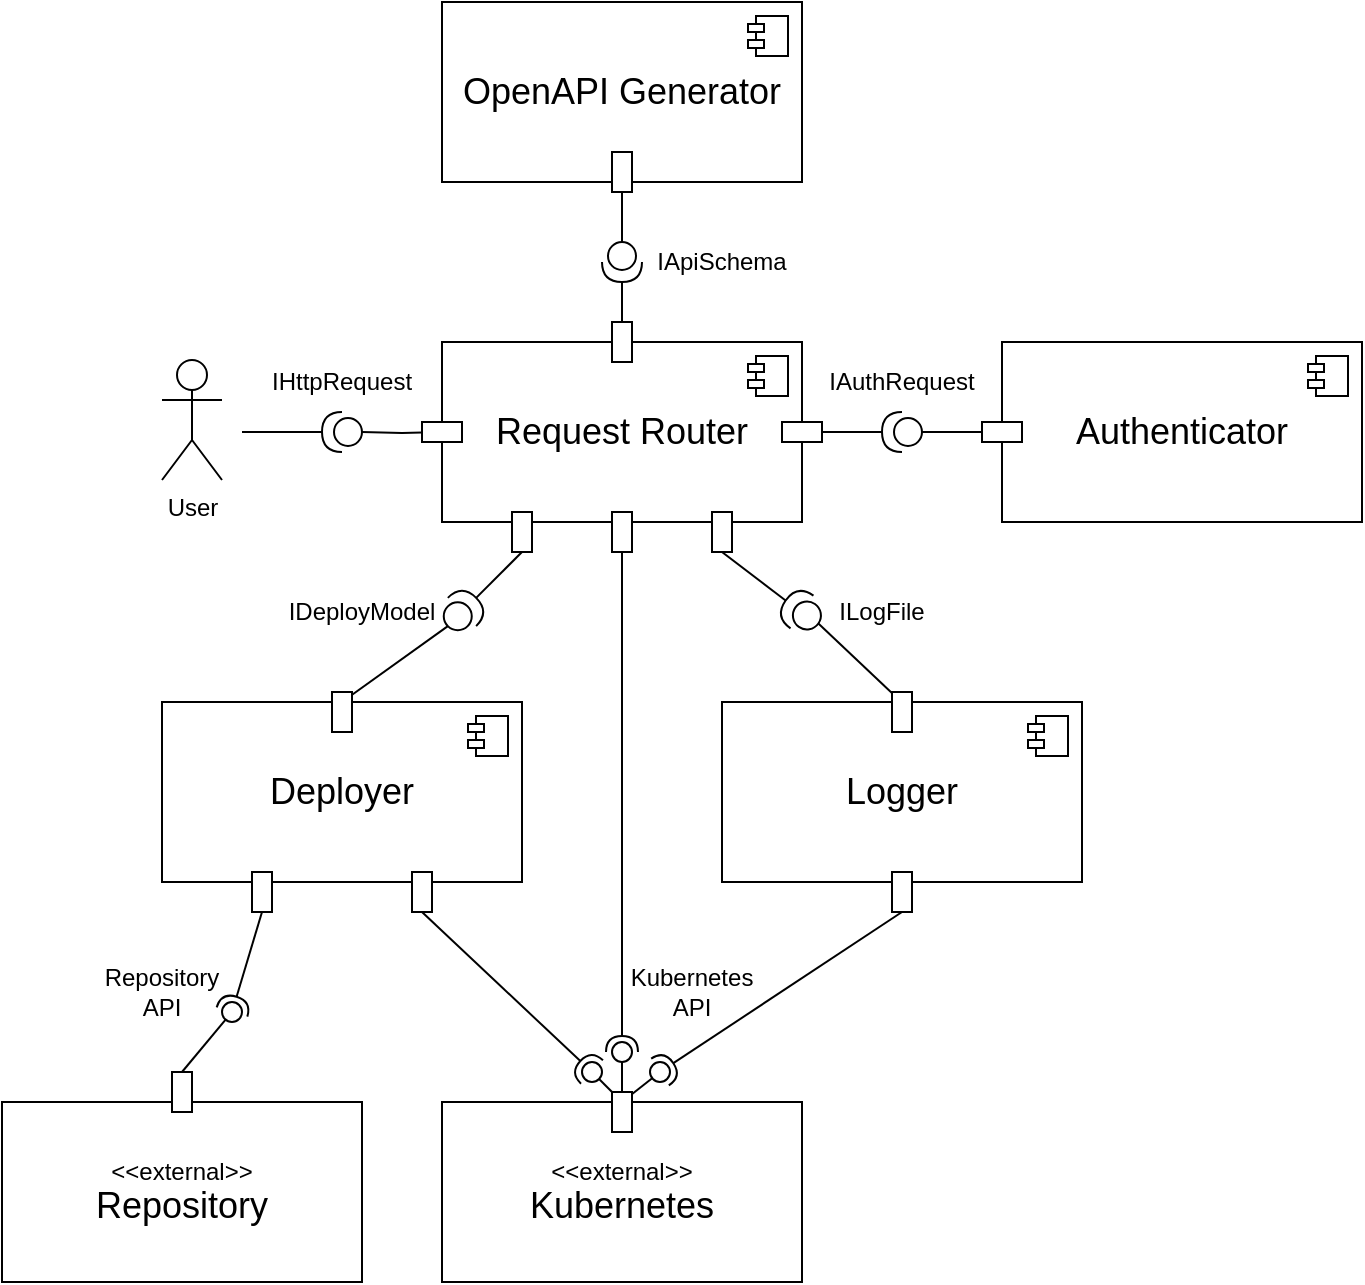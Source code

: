 <mxfile version="25.0.3">
  <diagram name="Page-1" id="b5b7bab2-c9e2-2cf4-8b2a-24fd1a2a6d21">
    <mxGraphModel dx="683" dy="1540" grid="1" gridSize="10" guides="1" tooltips="1" connect="1" arrows="1" fold="1" page="1" pageScale="1" pageWidth="827" pageHeight="1169" background="none" math="0" shadow="0">
      <root>
        <mxCell id="0" />
        <mxCell id="1" parent="0" />
        <mxCell id="kxm7W-5DDzrMB-vv7P8E-14" value="User" style="shape=umlActor;verticalLabelPosition=bottom;verticalAlign=top;html=1;" parent="1" vertex="1">
          <mxGeometry x="160" y="169" width="30" height="60" as="geometry" />
        </mxCell>
        <mxCell id="6u3klOcjnk4Zt1oIX5Ex-1" value="&lt;font style=&quot;font-size: 18px;&quot;&gt;Request Router&lt;/font&gt;" style="html=1;dropTarget=0;whiteSpace=wrap;" parent="1" vertex="1">
          <mxGeometry x="300" y="160" width="180" height="90" as="geometry" />
        </mxCell>
        <mxCell id="6u3klOcjnk4Zt1oIX5Ex-2" value="" style="shape=module;jettyWidth=8;jettyHeight=4;" parent="6u3klOcjnk4Zt1oIX5Ex-1" vertex="1">
          <mxGeometry x="1" width="20" height="20" relative="1" as="geometry">
            <mxPoint x="-27" y="7" as="offset" />
          </mxGeometry>
        </mxCell>
        <mxCell id="6u3klOcjnk4Zt1oIX5Ex-6" value="&lt;font style=&quot;font-size: 18px;&quot;&gt;Authenticator&lt;/font&gt;" style="html=1;dropTarget=0;whiteSpace=wrap;" parent="1" vertex="1">
          <mxGeometry x="580" y="160" width="180" height="90" as="geometry" />
        </mxCell>
        <mxCell id="6u3klOcjnk4Zt1oIX5Ex-7" value="" style="shape=module;jettyWidth=8;jettyHeight=4;" parent="6u3klOcjnk4Zt1oIX5Ex-6" vertex="1">
          <mxGeometry x="1" width="20" height="20" relative="1" as="geometry">
            <mxPoint x="-27" y="7" as="offset" />
          </mxGeometry>
        </mxCell>
        <mxCell id="6u3klOcjnk4Zt1oIX5Ex-8" value="&lt;font style=&quot;font-size: 18px;&quot;&gt;Deployer&lt;/font&gt;" style="html=1;dropTarget=0;whiteSpace=wrap;" parent="1" vertex="1">
          <mxGeometry x="160" y="340" width="180" height="90" as="geometry" />
        </mxCell>
        <mxCell id="6u3klOcjnk4Zt1oIX5Ex-9" value="" style="shape=module;jettyWidth=8;jettyHeight=4;" parent="6u3klOcjnk4Zt1oIX5Ex-8" vertex="1">
          <mxGeometry x="1" width="20" height="20" relative="1" as="geometry">
            <mxPoint x="-27" y="7" as="offset" />
          </mxGeometry>
        </mxCell>
        <mxCell id="6u3klOcjnk4Zt1oIX5Ex-10" value="&lt;font style=&quot;font-size: 18px;&quot;&gt;Logger&lt;/font&gt;" style="html=1;dropTarget=0;whiteSpace=wrap;" parent="1" vertex="1">
          <mxGeometry x="440" y="340" width="180" height="90" as="geometry" />
        </mxCell>
        <mxCell id="6u3klOcjnk4Zt1oIX5Ex-11" value="" style="shape=module;jettyWidth=8;jettyHeight=4;" parent="6u3klOcjnk4Zt1oIX5Ex-10" vertex="1">
          <mxGeometry x="1" width="20" height="20" relative="1" as="geometry">
            <mxPoint x="-27" y="7" as="offset" />
          </mxGeometry>
        </mxCell>
        <mxCell id="6u3klOcjnk4Zt1oIX5Ex-13" value="&lt;font style=&quot;font-size: 18px;&quot;&gt;OpenAPI Generator&lt;/font&gt;" style="html=1;dropTarget=0;whiteSpace=wrap;" parent="1" vertex="1">
          <mxGeometry x="300" y="-10" width="180" height="90" as="geometry" />
        </mxCell>
        <mxCell id="6u3klOcjnk4Zt1oIX5Ex-14" value="" style="shape=module;jettyWidth=8;jettyHeight=4;" parent="6u3klOcjnk4Zt1oIX5Ex-13" vertex="1">
          <mxGeometry x="1" width="20" height="20" relative="1" as="geometry">
            <mxPoint x="-27" y="7" as="offset" />
          </mxGeometry>
        </mxCell>
        <mxCell id="6u3klOcjnk4Zt1oIX5Ex-16" style="edgeStyle=orthogonalEdgeStyle;rounded=0;orthogonalLoop=1;jettySize=auto;html=1;exitX=1;exitY=0.5;exitDx=0;exitDy=0;exitPerimeter=0;entryX=1;entryY=0.5;entryDx=0;entryDy=0;endArrow=none;endFill=0;" parent="1" target="6u3klOcjnk4Zt1oIX5Ex-1" edge="1">
          <mxGeometry relative="1" as="geometry">
            <mxPoint x="490" y="205.0" as="sourcePoint" />
          </mxGeometry>
        </mxCell>
        <mxCell id="6u3klOcjnk4Zt1oIX5Ex-15" value="" style="shape=providedRequiredInterface;html=1;verticalLabelPosition=bottom;sketch=0;rotation=-180;" parent="1" vertex="1">
          <mxGeometry x="520" y="195" width="20" height="20" as="geometry" />
        </mxCell>
        <mxCell id="6u3klOcjnk4Zt1oIX5Ex-17" style="edgeStyle=orthogonalEdgeStyle;rounded=0;orthogonalLoop=1;jettySize=auto;html=1;exitX=0;exitY=0.5;exitDx=0;exitDy=0;entryX=0;entryY=0.5;entryDx=0;entryDy=0;entryPerimeter=0;endArrow=none;endFill=0;" parent="1" source="6u3klOcjnk4Zt1oIX5Ex-6" target="6u3klOcjnk4Zt1oIX5Ex-15" edge="1">
          <mxGeometry relative="1" as="geometry" />
        </mxCell>
        <mxCell id="6u3klOcjnk4Zt1oIX5Ex-19" value="&lt;span style=&quot;font-family: Arial; font-variant-numeric: normal; font-variant-east-asian: normal; font-variant-alternates: normal; font-variant-position: normal;&quot;&gt;&lt;font style=&quot;font-size: 12px;&quot;&gt;IAuthRequest&lt;/font&gt;&lt;/span&gt;" style="text;html=1;align=center;verticalAlign=middle;whiteSpace=wrap;rounded=0;" parent="1" vertex="1">
          <mxGeometry x="500" y="165" width="60" height="30" as="geometry" />
        </mxCell>
        <mxCell id="6u3klOcjnk4Zt1oIX5Ex-20" style="edgeStyle=orthogonalEdgeStyle;rounded=0;orthogonalLoop=1;jettySize=auto;html=1;entryX=1;entryY=0.5;entryDx=0;entryDy=0;endArrow=none;endFill=0;" parent="1" source="6u3klOcjnk4Zt1oIX5Ex-21" edge="1">
          <mxGeometry relative="1" as="geometry">
            <mxPoint x="200" y="205" as="targetPoint" />
          </mxGeometry>
        </mxCell>
        <mxCell id="6u3klOcjnk4Zt1oIX5Ex-21" value="" style="shape=providedRequiredInterface;html=1;verticalLabelPosition=bottom;sketch=0;rotation=-180;" parent="1" vertex="1">
          <mxGeometry x="240" y="195" width="20" height="20" as="geometry" />
        </mxCell>
        <mxCell id="6u3klOcjnk4Zt1oIX5Ex-22" style="edgeStyle=orthogonalEdgeStyle;rounded=0;orthogonalLoop=1;jettySize=auto;html=1;exitX=0;exitY=0.5;exitDx=0;exitDy=0;entryX=0;entryY=0.5;entryDx=0;entryDy=0;entryPerimeter=0;endArrow=none;endFill=0;" parent="1" target="6u3klOcjnk4Zt1oIX5Ex-21" edge="1">
          <mxGeometry relative="1" as="geometry">
            <mxPoint x="300" y="205" as="sourcePoint" />
          </mxGeometry>
        </mxCell>
        <mxCell id="6u3klOcjnk4Zt1oIX5Ex-23" value="&lt;span style=&quot;font-family: Arial; font-variant-numeric: normal; font-variant-east-asian: normal; font-variant-alternates: normal; font-variant-position: normal;&quot;&gt;&lt;font style=&quot;font-size: 12px;&quot;&gt;IHttpRequest&lt;/font&gt;&lt;/span&gt;" style="text;html=1;align=center;verticalAlign=middle;whiteSpace=wrap;rounded=0;" parent="1" vertex="1">
          <mxGeometry x="220" y="165" width="60" height="30" as="geometry" />
        </mxCell>
        <mxCell id="6u3klOcjnk4Zt1oIX5Ex-26" value="" style="edgeStyle=orthogonalEdgeStyle;rounded=0;orthogonalLoop=1;jettySize=auto;html=1;exitX=1;exitY=0.5;exitDx=0;exitDy=0;exitPerimeter=0;entryX=1;entryY=0.5;entryDx=0;entryDy=0;endArrow=none;endFill=0;" parent="1" source="6u3klOcjnk4Zt1oIX5Ex-15" edge="1">
          <mxGeometry relative="1" as="geometry">
            <mxPoint x="520" y="205" as="sourcePoint" />
            <mxPoint x="490" y="205.0" as="targetPoint" />
          </mxGeometry>
        </mxCell>
        <mxCell id="6u3klOcjnk4Zt1oIX5Ex-27" value="" style="rounded=0;whiteSpace=wrap;html=1;" parent="1" vertex="1">
          <mxGeometry x="570" y="200" width="20" height="10" as="geometry" />
        </mxCell>
        <mxCell id="6u3klOcjnk4Zt1oIX5Ex-28" value="" style="rounded=0;whiteSpace=wrap;html=1;" parent="1" vertex="1">
          <mxGeometry x="290" y="200" width="20" height="10" as="geometry" />
        </mxCell>
        <mxCell id="6u3klOcjnk4Zt1oIX5Ex-37" style="edgeStyle=orthogonalEdgeStyle;rounded=0;orthogonalLoop=1;jettySize=auto;html=1;exitX=0;exitY=0.5;exitDx=0;exitDy=0;exitPerimeter=0;entryX=0.5;entryY=1;entryDx=0;entryDy=0;endArrow=none;endFill=0;" parent="1" source="WPYx3EygGL3brIbqCiXn-2" target="6u3klOcjnk4Zt1oIX5Ex-13" edge="1">
          <mxGeometry relative="1" as="geometry" />
        </mxCell>
        <mxCell id="6u3klOcjnk4Zt1oIX5Ex-38" style="edgeStyle=orthogonalEdgeStyle;rounded=0;orthogonalLoop=1;jettySize=auto;html=1;exitX=1;exitY=0.5;exitDx=0;exitDy=0;exitPerimeter=0;entryX=0.5;entryY=0;entryDx=0;entryDy=0;endArrow=none;endFill=0;" parent="1" source="6u3klOcjnk4Zt1oIX5Ex-36" target="6u3klOcjnk4Zt1oIX5Ex-1" edge="1">
          <mxGeometry relative="1" as="geometry" />
        </mxCell>
        <mxCell id="6u3klOcjnk4Zt1oIX5Ex-36" value="" style="shape=providedRequiredInterface;html=1;verticalLabelPosition=bottom;sketch=0;rotation=90;" parent="1" vertex="1">
          <mxGeometry x="380" y="110" width="20" height="20" as="geometry" />
        </mxCell>
        <mxCell id="6u3klOcjnk4Zt1oIX5Ex-39" value="IApiSchema" style="text;html=1;align=center;verticalAlign=middle;whiteSpace=wrap;rounded=0;" parent="1" vertex="1">
          <mxGeometry x="410" y="105" width="60" height="30" as="geometry" />
        </mxCell>
        <mxCell id="6u3klOcjnk4Zt1oIX5Ex-43" style="rounded=0;orthogonalLoop=1;jettySize=auto;html=1;exitX=1;exitY=0.5;exitDx=0;exitDy=0;exitPerimeter=0;entryX=1;entryY=0.5;entryDx=0;entryDy=0;strokeColor=default;endArrow=none;endFill=0;" parent="1" source="6u3klOcjnk4Zt1oIX5Ex-40" target="WPYx3EygGL3brIbqCiXn-7" edge="1">
          <mxGeometry relative="1" as="geometry" />
        </mxCell>
        <mxCell id="6u3klOcjnk4Zt1oIX5Ex-44" style="rounded=0;orthogonalLoop=1;jettySize=auto;html=1;exitX=0;exitY=0.5;exitDx=0;exitDy=0;exitPerimeter=0;entryX=0.5;entryY=0;entryDx=0;entryDy=0;endArrow=none;endFill=0;" parent="1" source="6u3klOcjnk4Zt1oIX5Ex-40" target="6u3klOcjnk4Zt1oIX5Ex-8" edge="1">
          <mxGeometry relative="1" as="geometry" />
        </mxCell>
        <mxCell id="6u3klOcjnk4Zt1oIX5Ex-40" value="" style="shape=providedRequiredInterface;html=1;verticalLabelPosition=bottom;sketch=0;rotation=-45;" parent="1" vertex="1">
          <mxGeometry x="300" y="285" width="20" height="20" as="geometry" />
        </mxCell>
        <mxCell id="6u3klOcjnk4Zt1oIX5Ex-53" style="rounded=0;orthogonalLoop=1;jettySize=auto;html=1;exitX=0;exitY=0.5;exitDx=0;exitDy=0;exitPerimeter=0;entryX=0.5;entryY=0;entryDx=0;entryDy=0;endArrow=none;endFill=0;" parent="1" source="WPYx3EygGL3brIbqCiXn-12" target="6u3klOcjnk4Zt1oIX5Ex-10" edge="1">
          <mxGeometry relative="1" as="geometry" />
        </mxCell>
        <mxCell id="6u3klOcjnk4Zt1oIX5Ex-51" value="" style="shape=providedRequiredInterface;html=1;verticalLabelPosition=bottom;sketch=0;rotation=-145;" parent="1" vertex="1">
          <mxGeometry x="470" y="285" width="20" height="20" as="geometry" />
        </mxCell>
        <mxCell id="6u3klOcjnk4Zt1oIX5Ex-52" style="rounded=0;orthogonalLoop=1;jettySize=auto;html=1;exitX=1;exitY=0.5;exitDx=0;exitDy=0;entryX=1;entryY=0.5;entryDx=0;entryDy=0;entryPerimeter=0;endArrow=none;endFill=0;" parent="1" source="WPYx3EygGL3brIbqCiXn-9" target="6u3klOcjnk4Zt1oIX5Ex-51" edge="1">
          <mxGeometry relative="1" as="geometry" />
        </mxCell>
        <mxCell id="6u3klOcjnk4Zt1oIX5Ex-54" value="IDeployModel" style="text;html=1;align=center;verticalAlign=middle;whiteSpace=wrap;rounded=0;" parent="1" vertex="1">
          <mxGeometry x="230" y="280" width="60" height="30" as="geometry" />
        </mxCell>
        <mxCell id="6u3klOcjnk4Zt1oIX5Ex-55" value="ILogFile" style="text;html=1;align=center;verticalAlign=middle;whiteSpace=wrap;rounded=0;" parent="1" vertex="1">
          <mxGeometry x="490" y="280" width="60" height="30" as="geometry" />
        </mxCell>
        <mxCell id="6u3klOcjnk4Zt1oIX5Ex-56" value="&lt;div&gt;&lt;font&gt;&amp;lt;&amp;lt;external&amp;gt;&amp;gt;&lt;/font&gt;&lt;/div&gt;&lt;font style=&quot;font-size: 18px;&quot;&gt;Kubernetes&lt;/font&gt;" style="html=1;whiteSpace=wrap;" parent="1" vertex="1">
          <mxGeometry x="300" y="540" width="180" height="90" as="geometry" />
        </mxCell>
        <mxCell id="6u3klOcjnk4Zt1oIX5Ex-59" value="&lt;div&gt;&lt;font&gt;&amp;lt;&amp;lt;external&amp;gt;&amp;gt;&lt;/font&gt;&lt;/div&gt;&lt;font style=&quot;font-size: 18px;&quot;&gt;Repository&lt;/font&gt;" style="html=1;whiteSpace=wrap;" parent="1" vertex="1">
          <mxGeometry x="80" y="540" width="180" height="90" as="geometry" />
        </mxCell>
        <mxCell id="WPYx3EygGL3brIbqCiXn-1" value="" style="rounded=0;whiteSpace=wrap;html=1;" parent="1" vertex="1">
          <mxGeometry x="470" y="200" width="20" height="10" as="geometry" />
        </mxCell>
        <mxCell id="WPYx3EygGL3brIbqCiXn-3" value="" style="edgeStyle=orthogonalEdgeStyle;rounded=0;orthogonalLoop=1;jettySize=auto;html=1;exitX=0;exitY=0.5;exitDx=0;exitDy=0;exitPerimeter=0;endArrow=none;endFill=0;" parent="1" source="6u3klOcjnk4Zt1oIX5Ex-36" target="WPYx3EygGL3brIbqCiXn-2" edge="1">
          <mxGeometry relative="1" as="geometry">
            <mxPoint x="390" y="110" as="sourcePoint" />
            <mxPoint x="390" y="80" as="targetPoint" />
          </mxGeometry>
        </mxCell>
        <mxCell id="WPYx3EygGL3brIbqCiXn-2" value="" style="rounded=0;whiteSpace=wrap;html=1;rotation=90;" parent="1" vertex="1">
          <mxGeometry x="380" y="70" width="20" height="10" as="geometry" />
        </mxCell>
        <mxCell id="WPYx3EygGL3brIbqCiXn-4" value="" style="rounded=0;whiteSpace=wrap;html=1;rotation=90;" parent="1" vertex="1">
          <mxGeometry x="380" y="155" width="20" height="10" as="geometry" />
        </mxCell>
        <mxCell id="WPYx3EygGL3brIbqCiXn-7" value="" style="rounded=0;whiteSpace=wrap;html=1;rotation=90;" parent="1" vertex="1">
          <mxGeometry x="330" y="250" width="20" height="10" as="geometry" />
        </mxCell>
        <mxCell id="WPYx3EygGL3brIbqCiXn-9" value="" style="rounded=0;whiteSpace=wrap;html=1;rotation=90;" parent="1" vertex="1">
          <mxGeometry x="430" y="250" width="20" height="10" as="geometry" />
        </mxCell>
        <mxCell id="WPYx3EygGL3brIbqCiXn-10" value="" style="rounded=0;whiteSpace=wrap;html=1;rotation=90;" parent="1" vertex="1">
          <mxGeometry x="380" y="250" width="20" height="10" as="geometry" />
        </mxCell>
        <mxCell id="WPYx3EygGL3brIbqCiXn-11" value="" style="rounded=0;whiteSpace=wrap;html=1;rotation=90;" parent="1" vertex="1">
          <mxGeometry x="240" y="340" width="20" height="10" as="geometry" />
        </mxCell>
        <mxCell id="WPYx3EygGL3brIbqCiXn-13" value="" style="rounded=0;orthogonalLoop=1;jettySize=auto;html=1;exitX=0;exitY=0.5;exitDx=0;exitDy=0;exitPerimeter=0;entryX=0.5;entryY=0;entryDx=0;entryDy=0;endArrow=none;endFill=0;" parent="1" source="6u3klOcjnk4Zt1oIX5Ex-51" target="WPYx3EygGL3brIbqCiXn-12" edge="1">
          <mxGeometry relative="1" as="geometry">
            <mxPoint x="468" y="306" as="sourcePoint" />
            <mxPoint x="510" y="340" as="targetPoint" />
          </mxGeometry>
        </mxCell>
        <mxCell id="WPYx3EygGL3brIbqCiXn-12" value="" style="rounded=0;whiteSpace=wrap;html=1;rotation=90;" parent="1" vertex="1">
          <mxGeometry x="520" y="340" width="20" height="10" as="geometry" />
        </mxCell>
        <mxCell id="WPYx3EygGL3brIbqCiXn-14" value="" style="rounded=0;whiteSpace=wrap;html=1;rotation=90;" parent="1" vertex="1">
          <mxGeometry x="200" y="430" width="20" height="10" as="geometry" />
        </mxCell>
        <mxCell id="WPYx3EygGL3brIbqCiXn-15" value="" style="rounded=0;whiteSpace=wrap;html=1;rotation=90;" parent="1" vertex="1">
          <mxGeometry x="280" y="430" width="20" height="10" as="geometry" />
        </mxCell>
        <mxCell id="WPYx3EygGL3brIbqCiXn-19" value="" style="rounded=0;orthogonalLoop=1;jettySize=auto;html=1;endArrow=halfCircle;endFill=0;endSize=6;strokeWidth=1;sketch=0;exitX=1;exitY=0.5;exitDx=0;exitDy=0;" parent="1" source="WPYx3EygGL3brIbqCiXn-14" target="WPYx3EygGL3brIbqCiXn-21" edge="1">
          <mxGeometry relative="1" as="geometry">
            <mxPoint x="250" y="495" as="sourcePoint" />
          </mxGeometry>
        </mxCell>
        <mxCell id="WPYx3EygGL3brIbqCiXn-20" value="" style="rounded=0;orthogonalLoop=1;jettySize=auto;html=1;endArrow=oval;endFill=0;sketch=0;sourcePerimeterSpacing=0;targetPerimeterSpacing=0;endSize=10;exitX=0;exitY=0.5;exitDx=0;exitDy=0;" parent="1" source="Xyq2cdfrRpt7wdevBCv6-1" target="WPYx3EygGL3brIbqCiXn-21" edge="1">
          <mxGeometry relative="1" as="geometry">
            <mxPoint x="170" y="520" as="sourcePoint" />
          </mxGeometry>
        </mxCell>
        <mxCell id="WPYx3EygGL3brIbqCiXn-21" value="" style="ellipse;whiteSpace=wrap;html=1;align=center;aspect=fixed;fillColor=none;strokeColor=none;resizable=0;perimeter=centerPerimeter;rotatable=0;allowArrows=0;points=[];outlineConnect=1;" parent="1" vertex="1">
          <mxGeometry x="190" y="490" width="10" height="10" as="geometry" />
        </mxCell>
        <mxCell id="WPYx3EygGL3brIbqCiXn-22" value="" style="rounded=0;orthogonalLoop=1;jettySize=auto;html=1;endArrow=halfCircle;endFill=0;endSize=6;strokeWidth=1;sketch=0;exitX=1;exitY=0.5;exitDx=0;exitDy=0;" parent="1" source="WPYx3EygGL3brIbqCiXn-15" target="WPYx3EygGL3brIbqCiXn-24" edge="1">
          <mxGeometry relative="1" as="geometry">
            <mxPoint x="410" y="485" as="sourcePoint" />
          </mxGeometry>
        </mxCell>
        <mxCell id="WPYx3EygGL3brIbqCiXn-23" value="" style="rounded=0;orthogonalLoop=1;jettySize=auto;html=1;endArrow=oval;endFill=0;sketch=0;sourcePerimeterSpacing=0;targetPerimeterSpacing=0;endSize=10;exitX=0.5;exitY=0;exitDx=0;exitDy=0;" parent="1" source="6u3klOcjnk4Zt1oIX5Ex-56" target="WPYx3EygGL3brIbqCiXn-24" edge="1">
          <mxGeometry relative="1" as="geometry">
            <mxPoint x="370" y="485" as="sourcePoint" />
          </mxGeometry>
        </mxCell>
        <mxCell id="WPYx3EygGL3brIbqCiXn-24" value="" style="ellipse;whiteSpace=wrap;html=1;align=center;aspect=fixed;fillColor=none;strokeColor=none;resizable=0;perimeter=centerPerimeter;rotatable=0;allowArrows=0;points=[];outlineConnect=1;" parent="1" vertex="1">
          <mxGeometry x="370" y="520" width="10" height="10" as="geometry" />
        </mxCell>
        <mxCell id="WPYx3EygGL3brIbqCiXn-28" value="Kubernetes API" style="text;html=1;align=center;verticalAlign=middle;whiteSpace=wrap;rounded=0;" parent="1" vertex="1">
          <mxGeometry x="395" y="470" width="60" height="30" as="geometry" />
        </mxCell>
        <mxCell id="WPYx3EygGL3brIbqCiXn-29" value="" style="rounded=0;orthogonalLoop=1;jettySize=auto;html=1;endArrow=halfCircle;endFill=0;endSize=6;strokeWidth=1;sketch=0;exitX=1;exitY=0.5;exitDx=0;exitDy=0;" parent="1" source="WPYx3EygGL3brIbqCiXn-10" target="WPYx3EygGL3brIbqCiXn-31" edge="1">
          <mxGeometry relative="1" as="geometry">
            <mxPoint x="470" y="475" as="sourcePoint" />
          </mxGeometry>
        </mxCell>
        <mxCell id="WPYx3EygGL3brIbqCiXn-30" value="" style="rounded=0;orthogonalLoop=1;jettySize=auto;html=1;endArrow=oval;endFill=0;sketch=0;sourcePerimeterSpacing=0;targetPerimeterSpacing=0;endSize=10;exitX=0.5;exitY=0;exitDx=0;exitDy=0;" parent="1" source="6u3klOcjnk4Zt1oIX5Ex-56" target="WPYx3EygGL3brIbqCiXn-31" edge="1">
          <mxGeometry relative="1" as="geometry">
            <mxPoint x="430" y="475" as="sourcePoint" />
          </mxGeometry>
        </mxCell>
        <mxCell id="WPYx3EygGL3brIbqCiXn-31" value="" style="ellipse;whiteSpace=wrap;html=1;align=center;aspect=fixed;fillColor=none;strokeColor=none;resizable=0;perimeter=centerPerimeter;rotatable=0;allowArrows=0;points=[];outlineConnect=1;" parent="1" vertex="1">
          <mxGeometry x="385" y="510" width="10" height="10" as="geometry" />
        </mxCell>
        <mxCell id="WPYx3EygGL3brIbqCiXn-34" value="Repository API" style="text;html=1;align=center;verticalAlign=middle;whiteSpace=wrap;rounded=0;" parent="1" vertex="1">
          <mxGeometry x="130" y="470" width="60" height="30" as="geometry" />
        </mxCell>
        <mxCell id="38gRPeWgeY86-z9frOon-1" value="" style="rounded=0;whiteSpace=wrap;html=1;rotation=90;" parent="1" vertex="1">
          <mxGeometry x="520" y="430" width="20" height="10" as="geometry" />
        </mxCell>
        <mxCell id="38gRPeWgeY86-z9frOon-2" value="" style="ellipse;whiteSpace=wrap;html=1;align=center;aspect=fixed;fillColor=none;strokeColor=none;resizable=0;perimeter=centerPerimeter;rotatable=0;allowArrows=0;points=[];outlineConnect=1;" parent="1" vertex="1">
          <mxGeometry x="345" y="490" width="10" height="10" as="geometry" />
        </mxCell>
        <mxCell id="38gRPeWgeY86-z9frOon-3" value="" style="rounded=0;orthogonalLoop=1;jettySize=auto;html=1;endArrow=halfCircle;endFill=0;endSize=6;strokeWidth=1;sketch=0;exitX=1;exitY=0.5;exitDx=0;exitDy=0;" parent="1" source="38gRPeWgeY86-z9frOon-1" target="38gRPeWgeY86-z9frOon-5" edge="1">
          <mxGeometry relative="1" as="geometry">
            <mxPoint x="510" y="515" as="sourcePoint" />
          </mxGeometry>
        </mxCell>
        <mxCell id="38gRPeWgeY86-z9frOon-4" value="" style="rounded=0;orthogonalLoop=1;jettySize=auto;html=1;endArrow=oval;endFill=0;sketch=0;sourcePerimeterSpacing=0;targetPerimeterSpacing=0;endSize=10;" parent="1" target="38gRPeWgeY86-z9frOon-5" edge="1">
          <mxGeometry relative="1" as="geometry">
            <mxPoint x="390" y="540" as="sourcePoint" />
          </mxGeometry>
        </mxCell>
        <mxCell id="38gRPeWgeY86-z9frOon-5" value="" style="ellipse;whiteSpace=wrap;html=1;align=center;aspect=fixed;fillColor=none;strokeColor=none;resizable=0;perimeter=centerPerimeter;rotatable=0;allowArrows=0;points=[];outlineConnect=1;" parent="1" vertex="1">
          <mxGeometry x="404" y="520" width="10" height="10" as="geometry" />
        </mxCell>
        <mxCell id="Xyq2cdfrRpt7wdevBCv6-2" value="" style="rounded=0;orthogonalLoop=1;jettySize=auto;html=1;endArrow=oval;endFill=0;sketch=0;sourcePerimeterSpacing=0;targetPerimeterSpacing=0;endSize=10;exitX=0.471;exitY=0.007;exitDx=0;exitDy=0;exitPerimeter=0;" edge="1" parent="1" source="6u3klOcjnk4Zt1oIX5Ex-59" target="Xyq2cdfrRpt7wdevBCv6-1">
          <mxGeometry relative="1" as="geometry">
            <mxPoint x="165" y="541" as="sourcePoint" />
            <mxPoint x="195" y="495" as="targetPoint" />
          </mxGeometry>
        </mxCell>
        <mxCell id="Xyq2cdfrRpt7wdevBCv6-1" value="" style="rounded=0;whiteSpace=wrap;html=1;rotation=90;" vertex="1" parent="1">
          <mxGeometry x="160" y="530" width="20" height="10" as="geometry" />
        </mxCell>
        <mxCell id="Xyq2cdfrRpt7wdevBCv6-3" value="" style="rounded=0;whiteSpace=wrap;html=1;rotation=90;" vertex="1" parent="1">
          <mxGeometry x="380" y="540" width="20" height="10" as="geometry" />
        </mxCell>
      </root>
    </mxGraphModel>
  </diagram>
</mxfile>
